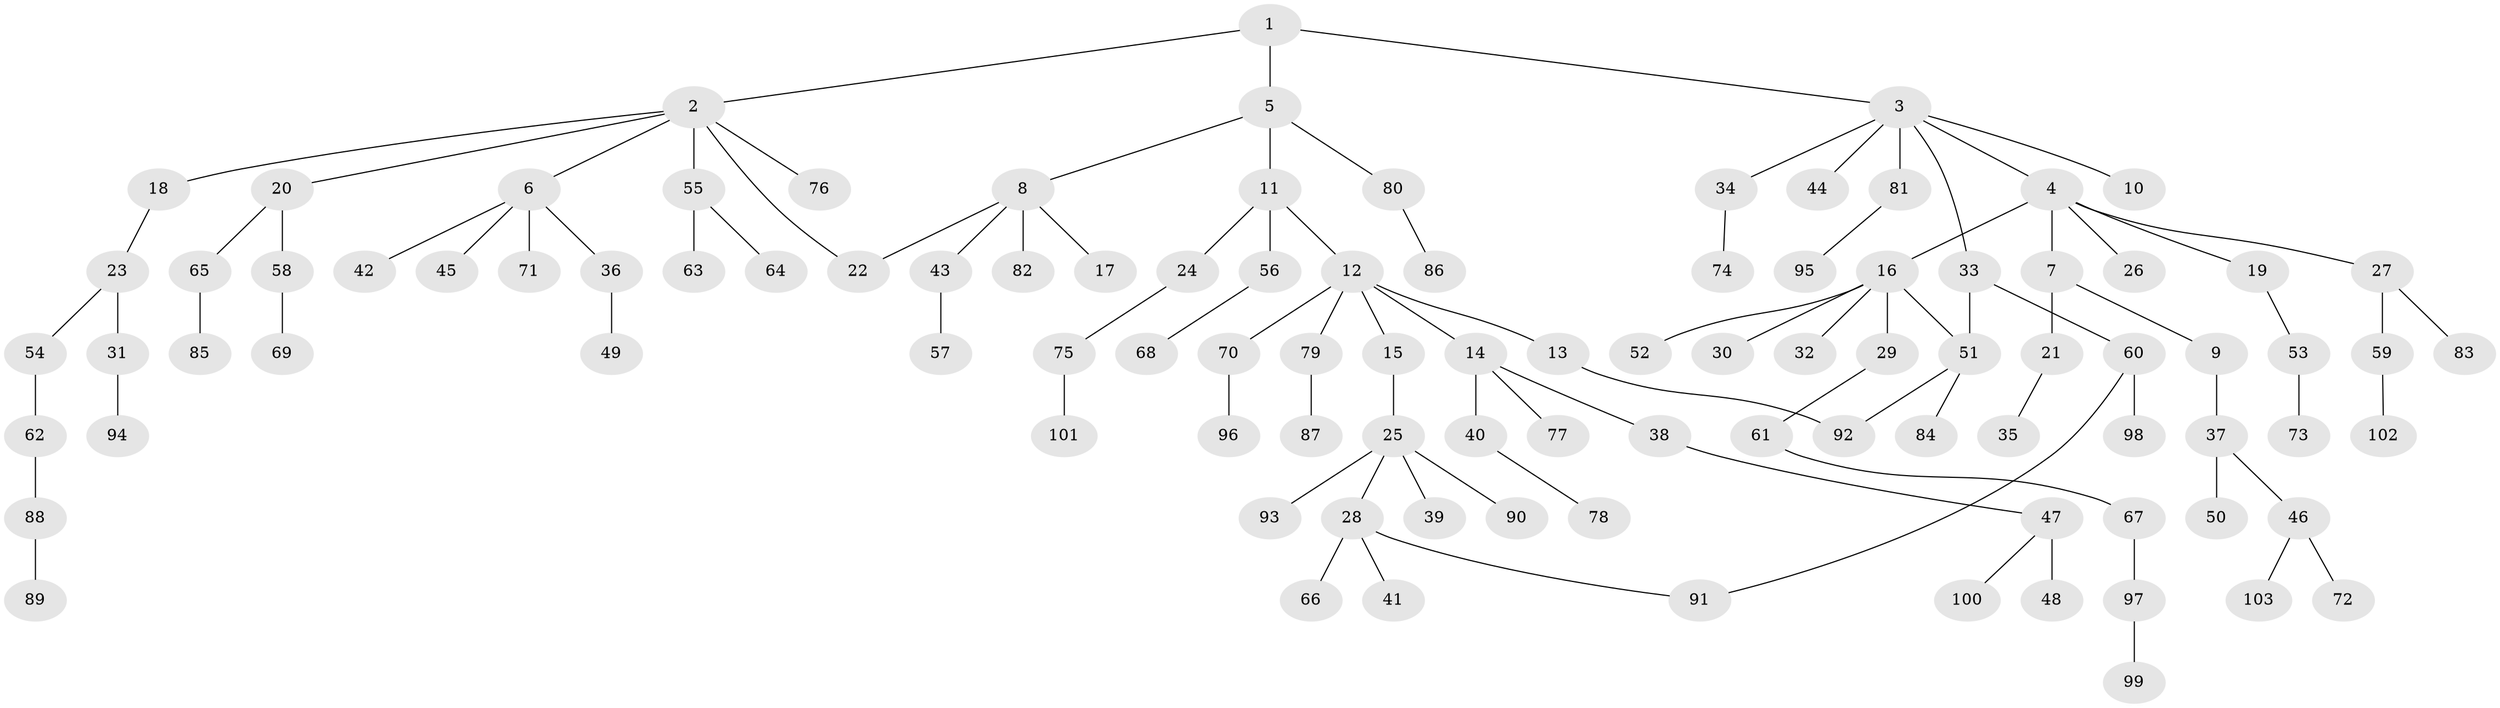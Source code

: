 // coarse degree distribution, {5: 0.047619047619047616, 3: 0.14285714285714285, 4: 0.07142857142857142, 2: 0.3333333333333333, 6: 0.023809523809523808, 1: 0.38095238095238093}
// Generated by graph-tools (version 1.1) at 2025/48/03/04/25 22:48:41]
// undirected, 103 vertices, 106 edges
graph export_dot {
  node [color=gray90,style=filled];
  1;
  2;
  3;
  4;
  5;
  6;
  7;
  8;
  9;
  10;
  11;
  12;
  13;
  14;
  15;
  16;
  17;
  18;
  19;
  20;
  21;
  22;
  23;
  24;
  25;
  26;
  27;
  28;
  29;
  30;
  31;
  32;
  33;
  34;
  35;
  36;
  37;
  38;
  39;
  40;
  41;
  42;
  43;
  44;
  45;
  46;
  47;
  48;
  49;
  50;
  51;
  52;
  53;
  54;
  55;
  56;
  57;
  58;
  59;
  60;
  61;
  62;
  63;
  64;
  65;
  66;
  67;
  68;
  69;
  70;
  71;
  72;
  73;
  74;
  75;
  76;
  77;
  78;
  79;
  80;
  81;
  82;
  83;
  84;
  85;
  86;
  87;
  88;
  89;
  90;
  91;
  92;
  93;
  94;
  95;
  96;
  97;
  98;
  99;
  100;
  101;
  102;
  103;
  1 -- 2;
  1 -- 3;
  1 -- 5;
  2 -- 6;
  2 -- 18;
  2 -- 20;
  2 -- 22;
  2 -- 55;
  2 -- 76;
  3 -- 4;
  3 -- 10;
  3 -- 33;
  3 -- 34;
  3 -- 44;
  3 -- 81;
  4 -- 7;
  4 -- 16;
  4 -- 19;
  4 -- 26;
  4 -- 27;
  5 -- 8;
  5 -- 11;
  5 -- 80;
  6 -- 36;
  6 -- 42;
  6 -- 45;
  6 -- 71;
  7 -- 9;
  7 -- 21;
  8 -- 17;
  8 -- 43;
  8 -- 82;
  8 -- 22;
  9 -- 37;
  11 -- 12;
  11 -- 24;
  11 -- 56;
  12 -- 13;
  12 -- 14;
  12 -- 15;
  12 -- 70;
  12 -- 79;
  13 -- 92;
  14 -- 38;
  14 -- 40;
  14 -- 77;
  15 -- 25;
  16 -- 29;
  16 -- 30;
  16 -- 32;
  16 -- 51;
  16 -- 52;
  18 -- 23;
  19 -- 53;
  20 -- 58;
  20 -- 65;
  21 -- 35;
  23 -- 31;
  23 -- 54;
  24 -- 75;
  25 -- 28;
  25 -- 39;
  25 -- 90;
  25 -- 93;
  27 -- 59;
  27 -- 83;
  28 -- 41;
  28 -- 66;
  28 -- 91;
  29 -- 61;
  31 -- 94;
  33 -- 60;
  33 -- 51;
  34 -- 74;
  36 -- 49;
  37 -- 46;
  37 -- 50;
  38 -- 47;
  40 -- 78;
  43 -- 57;
  46 -- 72;
  46 -- 103;
  47 -- 48;
  47 -- 100;
  51 -- 84;
  51 -- 92;
  53 -- 73;
  54 -- 62;
  55 -- 63;
  55 -- 64;
  56 -- 68;
  58 -- 69;
  59 -- 102;
  60 -- 91;
  60 -- 98;
  61 -- 67;
  62 -- 88;
  65 -- 85;
  67 -- 97;
  70 -- 96;
  75 -- 101;
  79 -- 87;
  80 -- 86;
  81 -- 95;
  88 -- 89;
  97 -- 99;
}
